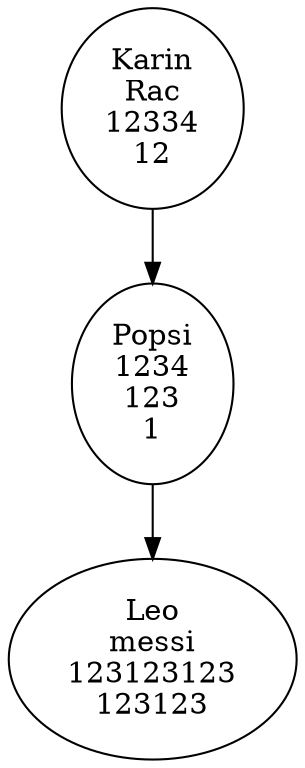 digraph Queue {
	n0 [label="Karin\nRac\n12334\n12"];
	n1 [label="Popsi\n1234\n123\n1"];
	n2 [label="Leo\nmessi\n123123123\n123123"];
	n0 -> n1;
	n1 -> n2;
}
